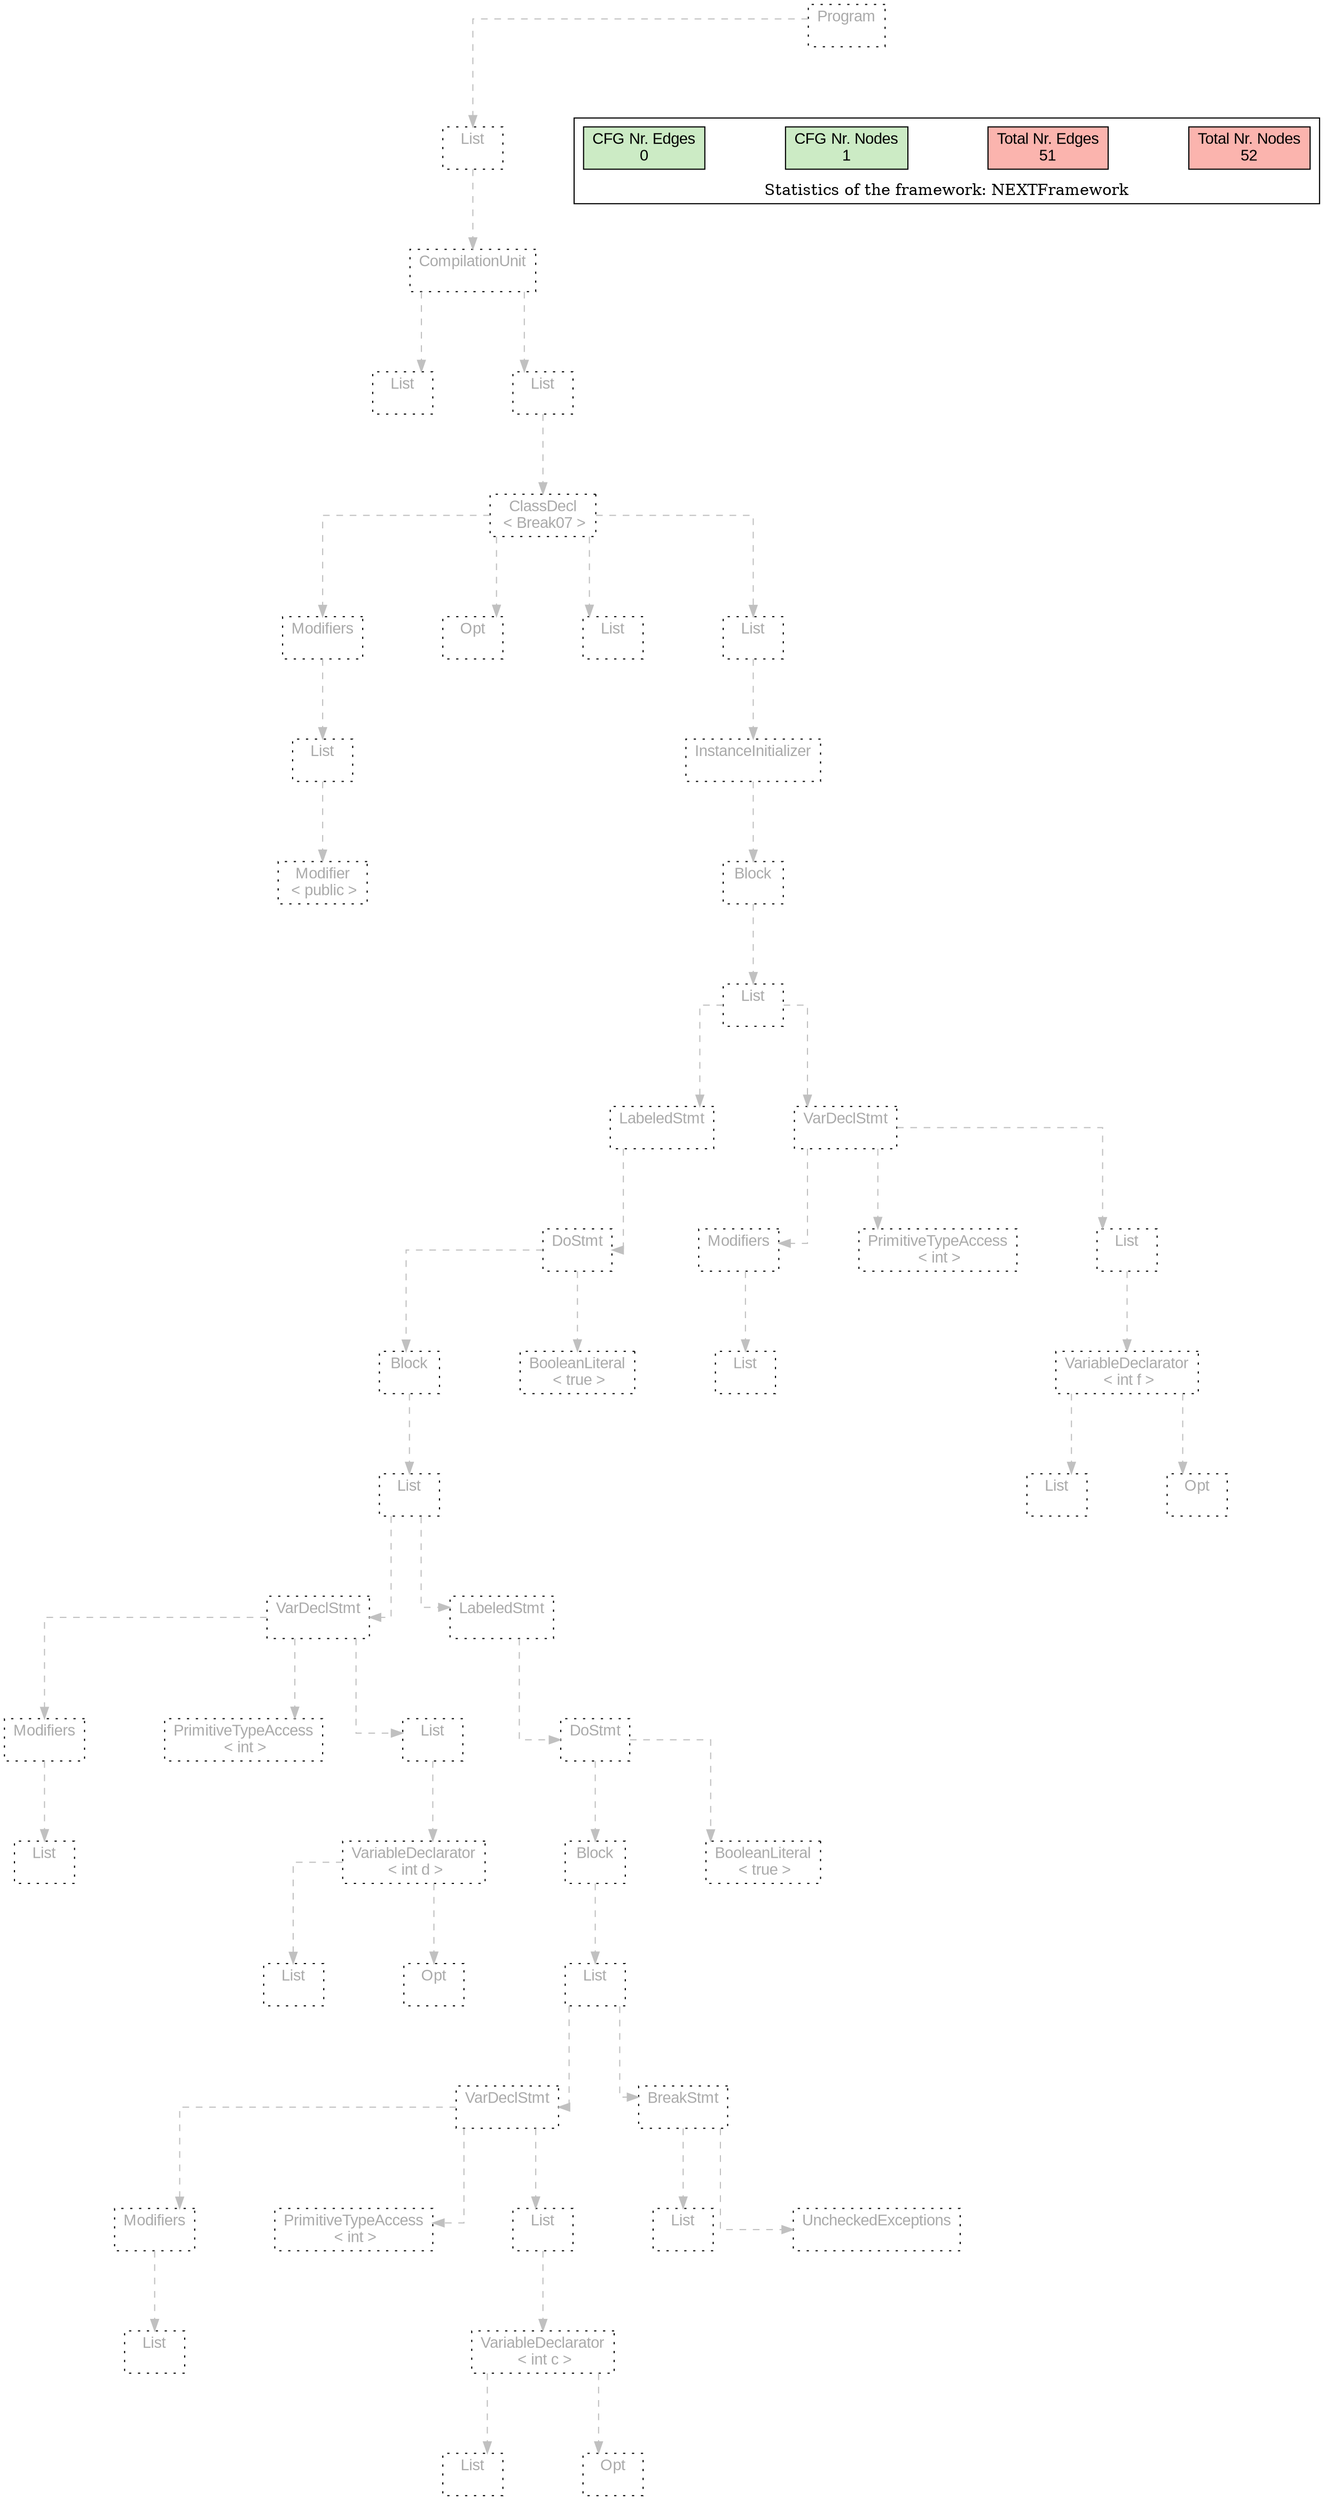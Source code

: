 digraph G {
graph [splines=ortho, nodesep="1", ranksep="1"]
node [shape=rect, fontname=Arial];
{ rank = same; "Program[0]"}
{ rank = same; "List[1]"}
{ rank = same; "CompilationUnit[2]"}
{ rank = same; "List[3]"; "List[4]"}
{ rank = same; "ClassDecl[5]"}
{ rank = same; "Modifiers[6]"; "Opt[9]"; "List[10]"; "List[11]"}
{ rank = same; "List[7]"; "InstanceInitializer[12]"}
{ rank = same; "Modifier[8]"; "Block[13]"}
{ rank = same; "List[14]"}
{ rank = same; "LabeledStmt[15]"; "VarDeclStmt[44]"}
{ rank = same; "DoStmt[16]"; "Modifiers[45]"; "PrimitiveTypeAccess[47]"; "List[48]"}
{ rank = same; "Block[17]"; "BooleanLiteral[43]"; "List[46]"; "VariableDeclarator[49]"}
{ rank = same; "List[18]"; "List[50]"; "Opt[51]"}
{ rank = same; "VarDeclStmt[19]"; "LabeledStmt[27]"}
{ rank = same; "Modifiers[20]"; "PrimitiveTypeAccess[22]"; "List[23]"; "DoStmt[28]"}
{ rank = same; "List[21]"; "VariableDeclarator[24]"; "Block[29]"; "BooleanLiteral[42]"}
{ rank = same; "List[25]"; "Opt[26]"; "List[30]"}
{ rank = same; "VarDeclStmt[31]"; "BreakStmt[39]"}
{ rank = same; "Modifiers[32]"; "PrimitiveTypeAccess[34]"; "List[35]"; "List[41]"; "UncheckedExceptions[40]"}
{ rank = same; "List[33]"; "VariableDeclarator[36]"}
{ rank = same; "List[37]"; "Opt[38]"}
"Program[0]" [label="Program\n ", style= dotted   fillcolor="#eeeeee" fontcolor="#aaaaaa"  ]
"List[1]" [label="List\n ", style= dotted   fillcolor="#eeeeee" fontcolor="#aaaaaa"  ]
"CompilationUnit[2]" [label="CompilationUnit\n ", style= dotted   fillcolor="#eeeeee" fontcolor="#aaaaaa"  ]
"List[3]" [label="List\n ", style= dotted   fillcolor="#eeeeee" fontcolor="#aaaaaa"  ]
"List[4]" [label="List\n ", style= dotted   fillcolor="#eeeeee" fontcolor="#aaaaaa"  ]
"ClassDecl[5]" [label="ClassDecl\n < Break07 >", style= dotted   fillcolor="#eeeeee" fontcolor="#aaaaaa"  ]
"Modifiers[6]" [label="Modifiers\n ", style= dotted   fillcolor="#eeeeee" fontcolor="#aaaaaa"  ]
"List[7]" [label="List\n ", style= dotted   fillcolor="#eeeeee" fontcolor="#aaaaaa"  ]
"Modifier[8]" [label="Modifier\n < public >", style= dotted   fillcolor="#eeeeee" fontcolor="#aaaaaa"  ]
"Opt[9]" [label="Opt\n ", style= dotted   fillcolor="#eeeeee" fontcolor="#aaaaaa"  ]
"List[10]" [label="List\n ", style= dotted   fillcolor="#eeeeee" fontcolor="#aaaaaa"  ]
"List[11]" [label="List\n ", style= dotted   fillcolor="#eeeeee" fontcolor="#aaaaaa"  ]
"InstanceInitializer[12]" [label="InstanceInitializer\n ", style= dotted   fillcolor="#eeeeee" fontcolor="#aaaaaa"  ]
"Block[13]" [label="Block\n ", style= dotted   fillcolor="#eeeeee" fontcolor="#aaaaaa"  ]
"List[14]" [label="List\n ", style= dotted   fillcolor="#eeeeee" fontcolor="#aaaaaa"  ]
"LabeledStmt[15]" [label="LabeledStmt\n ", style= dotted   fillcolor="#eeeeee" fontcolor="#aaaaaa"  ]
"DoStmt[16]" [label="DoStmt\n ", style= dotted   fillcolor="#eeeeee" fontcolor="#aaaaaa"  ]
"Block[17]" [label="Block\n ", style= dotted   fillcolor="#eeeeee" fontcolor="#aaaaaa"  ]
"List[18]" [label="List\n ", style= dotted   fillcolor="#eeeeee" fontcolor="#aaaaaa"  ]
"VarDeclStmt[19]" [label="VarDeclStmt\n ", style= dotted   fillcolor="#eeeeee" fontcolor="#aaaaaa"  ]
"Modifiers[20]" [label="Modifiers\n ", style= dotted   fillcolor="#eeeeee" fontcolor="#aaaaaa"  ]
"List[21]" [label="List\n ", style= dotted   fillcolor="#eeeeee" fontcolor="#aaaaaa"  ]
"PrimitiveTypeAccess[22]" [label="PrimitiveTypeAccess\n < int >", style= dotted   fillcolor="#eeeeee" fontcolor="#aaaaaa"  ]
"List[23]" [label="List\n ", style= dotted   fillcolor="#eeeeee" fontcolor="#aaaaaa"  ]
"VariableDeclarator[24]" [label="VariableDeclarator\n < int d >", style= dotted   fillcolor="#eeeeee" fontcolor="#aaaaaa"  ]
"List[25]" [label="List\n ", style= dotted   fillcolor="#eeeeee" fontcolor="#aaaaaa"  ]
"Opt[26]" [label="Opt\n ", style= dotted   fillcolor="#eeeeee" fontcolor="#aaaaaa"  ]
"LabeledStmt[27]" [label="LabeledStmt\n ", style= dotted   fillcolor="#eeeeee" fontcolor="#aaaaaa"  ]
"DoStmt[28]" [label="DoStmt\n ", style= dotted   fillcolor="#eeeeee" fontcolor="#aaaaaa"  ]
"Block[29]" [label="Block\n ", style= dotted   fillcolor="#eeeeee" fontcolor="#aaaaaa"  ]
"List[30]" [label="List\n ", style= dotted   fillcolor="#eeeeee" fontcolor="#aaaaaa"  ]
"VarDeclStmt[31]" [label="VarDeclStmt\n ", style= dotted   fillcolor="#eeeeee" fontcolor="#aaaaaa"  ]
"Modifiers[32]" [label="Modifiers\n ", style= dotted   fillcolor="#eeeeee" fontcolor="#aaaaaa"  ]
"List[33]" [label="List\n ", style= dotted   fillcolor="#eeeeee" fontcolor="#aaaaaa"  ]
"PrimitiveTypeAccess[34]" [label="PrimitiveTypeAccess\n < int >", style= dotted   fillcolor="#eeeeee" fontcolor="#aaaaaa"  ]
"List[35]" [label="List\n ", style= dotted   fillcolor="#eeeeee" fontcolor="#aaaaaa"  ]
"VariableDeclarator[36]" [label="VariableDeclarator\n < int c >", style= dotted   fillcolor="#eeeeee" fontcolor="#aaaaaa"  ]
"List[37]" [label="List\n ", style= dotted   fillcolor="#eeeeee" fontcolor="#aaaaaa"  ]
"Opt[38]" [label="Opt\n ", style= dotted   fillcolor="#eeeeee" fontcolor="#aaaaaa"  ]
"BreakStmt[39]" [label="BreakStmt\n ", style= dotted   fillcolor="#eeeeee" fontcolor="#aaaaaa"  ]
"List[41]" [label="List\n ", style= dotted   fillcolor="#eeeeee" fontcolor="#aaaaaa"  ]
"UncheckedExceptions[40]" [label="UncheckedExceptions\n ", style= dotted   fillcolor="#eeeeee" fontcolor="#aaaaaa"  ]
"BooleanLiteral[42]" [label="BooleanLiteral\n < true >", style= dotted   fillcolor="#eeeeee" fontcolor="#aaaaaa"  ]
"BooleanLiteral[43]" [label="BooleanLiteral\n < true >", style= dotted   fillcolor="#eeeeee" fontcolor="#aaaaaa"  ]
"VarDeclStmt[44]" [label="VarDeclStmt\n ", style= dotted   fillcolor="#eeeeee" fontcolor="#aaaaaa"  ]
"Modifiers[45]" [label="Modifiers\n ", style= dotted   fillcolor="#eeeeee" fontcolor="#aaaaaa"  ]
"List[46]" [label="List\n ", style= dotted   fillcolor="#eeeeee" fontcolor="#aaaaaa"  ]
"PrimitiveTypeAccess[47]" [label="PrimitiveTypeAccess\n < int >", style= dotted   fillcolor="#eeeeee" fontcolor="#aaaaaa"  ]
"List[48]" [label="List\n ", style= dotted   fillcolor="#eeeeee" fontcolor="#aaaaaa"  ]
"VariableDeclarator[49]" [label="VariableDeclarator\n < int f >", style= dotted   fillcolor="#eeeeee" fontcolor="#aaaaaa"  ]
"List[50]" [label="List\n ", style= dotted   fillcolor="#eeeeee" fontcolor="#aaaaaa"  ]
"Opt[51]" [label="Opt\n ", style= dotted   fillcolor="#eeeeee" fontcolor="#aaaaaa"  ]
"CompilationUnit[2]" -> "List[3]" [style=dashed, color=gray]
"List[7]" -> "Modifier[8]" [style=dashed, color=gray]
"Modifiers[6]" -> "List[7]" [style=dashed, color=gray]
"ClassDecl[5]" -> "Modifiers[6]" [style=dashed, color=gray]
"ClassDecl[5]" -> "Opt[9]" [style=dashed, color=gray]
"ClassDecl[5]" -> "List[10]" [style=dashed, color=gray]
"Modifiers[20]" -> "List[21]" [style=dashed, color=gray]
"VarDeclStmt[19]" -> "Modifiers[20]" [style=dashed, color=gray]
"VarDeclStmt[19]" -> "PrimitiveTypeAccess[22]" [style=dashed, color=gray]
"VariableDeclarator[24]" -> "List[25]" [style=dashed, color=gray]
"VariableDeclarator[24]" -> "Opt[26]" [style=dashed, color=gray]
"List[23]" -> "VariableDeclarator[24]" [style=dashed, color=gray]
"VarDeclStmt[19]" -> "List[23]" [style=dashed, color=gray]
"List[18]" -> "VarDeclStmt[19]" [style=dashed, color=gray]
"Modifiers[32]" -> "List[33]" [style=dashed, color=gray]
"VarDeclStmt[31]" -> "Modifiers[32]" [style=dashed, color=gray]
"VarDeclStmt[31]" -> "PrimitiveTypeAccess[34]" [style=dashed, color=gray]
"VariableDeclarator[36]" -> "List[37]" [style=dashed, color=gray]
"VariableDeclarator[36]" -> "Opt[38]" [style=dashed, color=gray]
"List[35]" -> "VariableDeclarator[36]" [style=dashed, color=gray]
"VarDeclStmt[31]" -> "List[35]" [style=dashed, color=gray]
"List[30]" -> "VarDeclStmt[31]" [style=dashed, color=gray]
"BreakStmt[39]" -> "List[41]" [style=dashed, color=gray]
"BreakStmt[39]" -> "UncheckedExceptions[40]" [style=dashed, color=gray]
"List[30]" -> "BreakStmt[39]" [style=dashed, color=gray]
"Block[29]" -> "List[30]" [style=dashed, color=gray]
"DoStmt[28]" -> "Block[29]" [style=dashed, color=gray]
"DoStmt[28]" -> "BooleanLiteral[42]" [style=dashed, color=gray]
"LabeledStmt[27]" -> "DoStmt[28]" [style=dashed, color=gray]
"List[18]" -> "LabeledStmt[27]" [style=dashed, color=gray]
"Block[17]" -> "List[18]" [style=dashed, color=gray]
"DoStmt[16]" -> "Block[17]" [style=dashed, color=gray]
"DoStmt[16]" -> "BooleanLiteral[43]" [style=dashed, color=gray]
"LabeledStmt[15]" -> "DoStmt[16]" [style=dashed, color=gray]
"List[14]" -> "LabeledStmt[15]" [style=dashed, color=gray]
"Modifiers[45]" -> "List[46]" [style=dashed, color=gray]
"VarDeclStmt[44]" -> "Modifiers[45]" [style=dashed, color=gray]
"VarDeclStmt[44]" -> "PrimitiveTypeAccess[47]" [style=dashed, color=gray]
"VariableDeclarator[49]" -> "List[50]" [style=dashed, color=gray]
"VariableDeclarator[49]" -> "Opt[51]" [style=dashed, color=gray]
"List[48]" -> "VariableDeclarator[49]" [style=dashed, color=gray]
"VarDeclStmt[44]" -> "List[48]" [style=dashed, color=gray]
"List[14]" -> "VarDeclStmt[44]" [style=dashed, color=gray]
"Block[13]" -> "List[14]" [style=dashed, color=gray]
"InstanceInitializer[12]" -> "Block[13]" [style=dashed, color=gray]
"List[11]" -> "InstanceInitializer[12]" [style=dashed, color=gray]
"ClassDecl[5]" -> "List[11]" [style=dashed, color=gray]
"List[4]" -> "ClassDecl[5]" [style=dashed, color=gray]
"CompilationUnit[2]" -> "List[4]" [style=dashed, color=gray]
"List[1]" -> "CompilationUnit[2]" [style=dashed, color=gray]
"Program[0]" -> "List[1]" [style=dashed, color=gray]
"List[3]" -> "List[4]" [style=invis]
"Modifiers[6]" -> "Opt[9]" -> "List[10]" -> "List[11]" [style=invis]
"LabeledStmt[15]" -> "VarDeclStmt[44]" [style=invis]
"Block[17]" -> "BooleanLiteral[43]" [style=invis]
"VarDeclStmt[19]" -> "LabeledStmt[27]" [style=invis]
"Modifiers[20]" -> "PrimitiveTypeAccess[22]" -> "List[23]" [style=invis]
"List[25]" -> "Opt[26]" [style=invis]
"Block[29]" -> "BooleanLiteral[42]" [style=invis]
"VarDeclStmt[31]" -> "BreakStmt[39]" [style=invis]
"Modifiers[32]" -> "PrimitiveTypeAccess[34]" -> "List[35]" [style=invis]
"List[37]" -> "Opt[38]" [style=invis]
"Modifiers[45]" -> "PrimitiveTypeAccess[47]" -> "List[48]" [style=invis]
"List[50]" -> "Opt[51]" [style=invis]

subgraph cluster_legend {
{node [style=filled, fillcolor=1, colorscheme="pastel13"]
Nodes [label="Total Nr. Nodes
52", fillcolor=1]
Edges [label="Total Nr. Edges
51", fillcolor=1]
NodesCFG [label="CFG Nr. Nodes
1", fillcolor=3]
EdgesCFG [label="CFG Nr. Edges
0", fillcolor=3]
Nodes-> "Program[0]" -> NodesCFG  [style="invis"]
Edges -> "Program[0]" ->EdgesCFG [style="invis"]}
label = "Statistics of the framework: NEXTFramework"
style="solid"
ranksep=0.05
nodesep=0.01
labelloc = b
len=2
}}